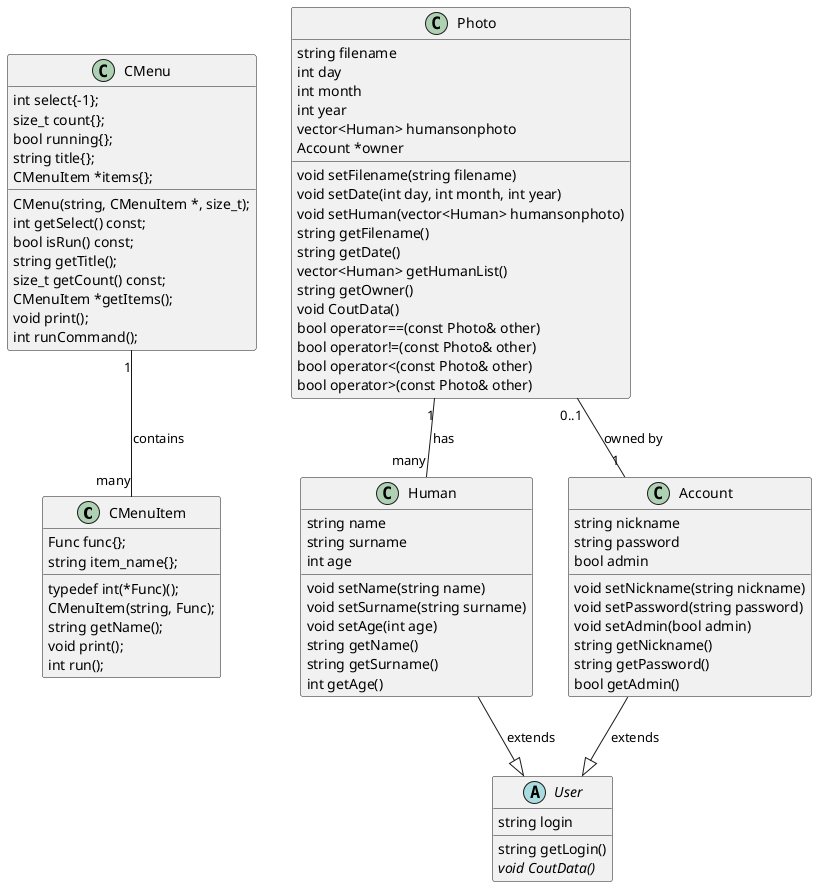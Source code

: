@startuml

class CMenuItem {
    typedef int(*Func)();
        CMenuItem(string, Func);
        Func func{};
        string item_name{};
        string getName();
        void print();
        int run();
}

class CMenu {
    CMenu(string, CMenuItem *, size_t);
        int getSelect() const;
        bool isRun() const;
        string getTitle();
        size_t getCount() const;
        CMenuItem *getItems();
        void print();
        int runCommand();
        int select{-1};
        size_t count{};
        bool running{};
        string title{};
        CMenuItem *items{};
}

class Photo {
    string filename
    int day
    int month
    int year
    vector<Human> humansonphoto
    Account *owner
    void setFilename(string filename)
    void setDate(int day, int month, int year)
    void setHuman(vector<Human> humansonphoto)
    string getFilename()
    string getDate()
    vector<Human> getHumanList()
    string getOwner()
    void CoutData()
    bool operator==(const Photo& other)
    bool operator!=(const Photo& other)
    bool operator<(const Photo& other)
    bool operator>(const Photo& other)
}

class Human {
    string name
        string surname
        int age
        void setName(string name)
        void setSurname(string surname)
        void setAge(int age)
        string getName()
        string getSurname()
        int getAge()
}

class Account {
    string nickname
         string password
         bool admin
         void setNickname(string nickname)
         void setPassword(string password)
         void setAdmin(bool admin)
         string getNickname()
         string getPassword()
         bool getAdmin()
}

abstract class User {
    string login
    string getLogin()
    {abstract} void CoutData()
}

CMenu "1" -- "many" CMenuItem : contains
Photo "1" -- "many" Human : has
Photo "0..1" -- "1" Account : owned by
Account --|> User : extends
Human --|> User : extends

@enduml